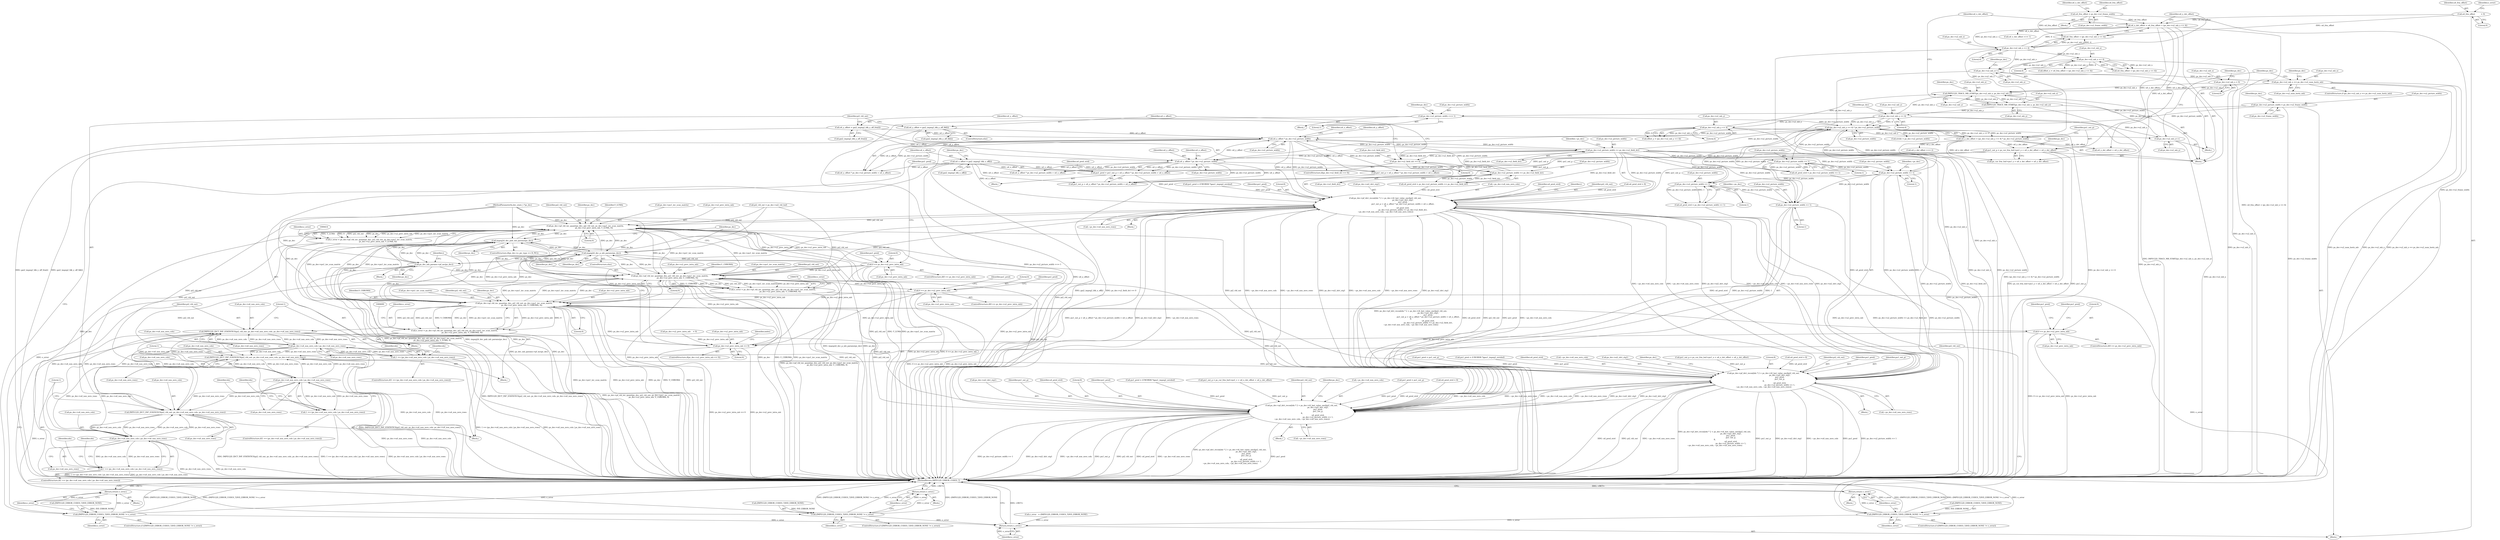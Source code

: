 digraph "1_Android_58a6822d7140137ce957c6d2fc20bae1374186c1@integer" {
"1000476" [label="(Call,pu1_pred = pu1_out_p + u4_y_offset * ps_dec->u2_picture_width + u4_x_offset)"];
"1000242" [label="(Call,pu1_out_p = ps_cur_frm_buf->pu1_y + u4_x_dst_offset + u4_y_dst_offset)"];
"1000222" [label="(Call,u4_x_dst_offset = u4_frm_offset + (ps_dec->u2_mb_x << 4))"];
"1000177" [label="(Call,u4_frm_offset = ps_dec->u2_frame_width)"];
"1000117" [label="(Call,u4_frm_offset          = 0)"];
"1000226" [label="(Call,ps_dec->u2_mb_x << 4)"];
"1000215" [label="(Call,IMPEG2D_TRACE_MB_START(ps_dec->u2_mb_x, ps_dec->u2_mb_y))"];
"1000197" [label="(Call,IMPEG2D_TRACE_MB_START(ps_dec->u2_mb_x, ps_dec->u2_mb_y))"];
"1000808" [label="(Call,ps_dec->u2_mb_x = 0)"];
"1000800" [label="(Call,ps_dec->u2_mb_x == ps_dec->u2_num_horiz_mb)"];
"1000779" [label="(Call,ps_dec->u2_mb_x++)"];
"1000301" [label="(Call,ps_dec->u2_mb_x << 4)"];
"1000308" [label="(Call,ps_dec->u2_mb_y << 4)"];
"1000234" [label="(Call,ps_dec->u2_mb_y << 4)"];
"1000813" [label="(Call,ps_dec->u2_mb_y++)"];
"1000231" [label="(Call,u4_y_dst_offset = (ps_dec->u2_mb_y << 4) * ps_dec->u2_picture_width)"];
"1000233" [label="(Call,(ps_dec->u2_mb_y << 4) * ps_dec->u2_picture_width)"];
"1000645" [label="(Call,ps_dec->u2_picture_width >> 1)"];
"1000621" [label="(Call,ps_dec->u2_picture_width >> 1)"];
"1000523" [label="(Call,ps_dec->u2_picture_width << ps_dec->u2_field_dct)"];
"1000515" [label="(Call,u4_y_offset * ps_dec->u2_picture_width)"];
"1000437" [label="(Call,u4_y_offset = gai2_impeg2_blk_y_off_fld[i])"];
"1000431" [label="(Call,u4_y_offset = gai2_impeg2_blk_y_off_frm[i])"];
"1000481" [label="(Call,u4_y_offset * ps_dec->u2_picture_width)"];
"1000489" [label="(Call,ps_dec->u2_picture_width << ps_dec->u2_field_dct)"];
"1000426" [label="(Call,ps_dec->u2_field_dct == 0)"];
"1000165" [label="(Call,ps_dec->u2_picture_width <<= 1)"];
"1000151" [label="(Call,ps_dec->u2_picture_width = ps_dec->u2_frame_width)"];
"1000759" [label="(Call,ps_dec->u2_picture_width >> 1)"];
"1000735" [label="(Call,ps_dec->u2_picture_width >> 1)"];
"1000420" [label="(Call,u4_x_offset = gai2_impeg2_blk_x_off[i])"];
"1000506" [label="(Call,ps_dec->pf_idct_recon[idx * 2 + ps_dec->i4_last_value_one](pi2_vld_out,\n                                                            ps_dec->ai2_idct_stg1,\n                                                            pu1_pred,\n                                                            pu1_out_p + u4_y_offset * ps_dec->u2_picture_width + u4_x_offset,\n 8,\n                                                            u4_pred_strd,\n                                                            ps_dec->u2_picture_width << ps_dec->u2_field_dct,\n ~ps_dec->u4_non_zero_cols, ~ps_dec->u4_non_zero_rows))"];
"1000400" [label="(Call,ps_dec->pf_vld_inv_quant(ps_dec, pi2_vld_out, ps_dec->pu1_inv_scan_matrix,\n                              ps_dec->u2_prev_intra_mb, Y_LUMA, 0))"];
"1000210" [label="(Call,impeg2d_dec_pnb_mb_params(ps_dec))"];
"1000213" [label="(Call,impeg2d_dec_p_mb_params(ps_dec))"];
"1000371" [label="(Call,ps_dec_mb_params->pf_mc(ps_dec))"];
"1000562" [label="(Call,ps_dec->pf_vld_inv_quant(ps_dec, pi2_vld_out, ps_dec->pu1_inv_scan_matrix,\n                          ps_dec->u2_prev_intra_mb, U_CHROMA, 0))"];
"1000560" [label="(Call,e_error = ps_dec->pf_vld_inv_quant(ps_dec, pi2_vld_out, ps_dec->pu1_inv_scan_matrix,\n                          ps_dec->u2_prev_intra_mb, U_CHROMA, 0))"];
"1000574" [label="(Call,(IMPEG2D_ERROR_CODES_T)IVD_ERROR_NONE != e_error)"];
"1000580" [label="(Return,return e_error;)"];
"1000831" [label="(Return,return e_error;)"];
"1000582" [label="(Call,IMPEG2D_IDCT_INP_STATISTICS(pi2_vld_out, ps_dec->u4_non_zero_cols, ps_dec->u4_non_zero_rows))"];
"1000595" [label="(Call,ps_dec->u4_non_zero_cols | ps_dec->u4_non_zero_rows)"];
"1000442" [label="(Call,IMPEG2D_IDCT_INP_STATISTICS(pi2_vld_out, ps_dec->u4_non_zero_cols, ps_dec->u4_non_zero_rows))"];
"1000455" [label="(Call,ps_dec->u4_non_zero_cols | ps_dec->u4_non_zero_rows)"];
"1000453" [label="(Call,1 == (ps_dec->u4_non_zero_cols | ps_dec->u4_non_zero_rows))"];
"1000696" [label="(Call,IMPEG2D_IDCT_INP_STATISTICS(pi2_vld_out, ps_dec->u4_non_zero_cols, ps_dec->u4_non_zero_rows))"];
"1000709" [label="(Call,ps_dec->u4_non_zero_cols | ps_dec->u4_non_zero_rows)"];
"1000707" [label="(Call,1 == (ps_dec->u4_non_zero_cols | ps_dec->u4_non_zero_rows))"];
"1000750" [label="(Call,ps_dec->pf_idct_recon[idx * 2 + ps_dec->i4_last_value_one](pi2_vld_out,\n                                                        ps_dec->ai2_idct_stg1,\n                                                        pu1_pred,\n                                                        pu1_out_p,\n 8,\n                                                        u4_pred_strd,\n                                                        ps_dec->u2_picture_width >> 1,\n ~ps_dec->u4_non_zero_cols, ~ps_dec->u4_non_zero_rows))"];
"1000636" [label="(Call,ps_dec->pf_idct_recon[idx * 2 + ps_dec->i4_last_value_one](pi2_vld_out,\n                                                        ps_dec->ai2_idct_stg1,\n                                                        pu1_pred,\n                                                        pu1_out_p,\n 8,\n                                                        u4_pred_strd,\n                                                        ps_dec->u2_picture_width >> 1,\n ~ps_dec->u4_non_zero_cols, ~ps_dec->u4_non_zero_rows))"];
"1000676" [label="(Call,ps_dec->pf_vld_inv_quant(ps_dec, pi2_vld_out, ps_dec->pu1_inv_scan_matrix,\n                          ps_dec->u2_prev_intra_mb, V_CHROMA, 0))"];
"1000674" [label="(Call,e_error = ps_dec->pf_vld_inv_quant(ps_dec, pi2_vld_out, ps_dec->pu1_inv_scan_matrix,\n                          ps_dec->u2_prev_intra_mb, V_CHROMA, 0))"];
"1000688" [label="(Call,(IMPEG2D_ERROR_CODES_T)IVD_ERROR_NONE != e_error)"];
"1000694" [label="(Return,return e_error;)"];
"1000724" [label="(Call,0 == ps_dec->u2_prev_intra_mb)"];
"1000252" [label="(Call,ps_dec->u2_prev_intra_mb == 0)"];
"1000593" [label="(Call,1 == (ps_dec->u4_non_zero_cols | ps_dec->u4_non_zero_rows))"];
"1000610" [label="(Call,0 == ps_dec->u2_prev_intra_mb)"];
"1000398" [label="(Call,e_error = ps_dec->pf_vld_inv_quant(ps_dec, pi2_vld_out, ps_dec->pu1_inv_scan_matrix,\n                              ps_dec->u2_prev_intra_mb, Y_LUMA, 0))"];
"1000412" [label="(Call,(IMPEG2D_ERROR_CODES_T)IVD_ERROR_NONE != e_error)"];
"1000418" [label="(Return,return e_error;)"];
"1000470" [label="(Call,0 == ps_dec->u2_prev_intra_mb)"];
"1000219" [label="(Call,ps_dec->u2_mb_y)"];
"1000530" [label="(Call,~ps_dec->u4_non_zero_cols)"];
"1000799" [label="(ControlStructure,if (ps_dec->u2_mb_x == ps_dec->u2_num_horiz_mb))"];
"1000584" [label="(Call,ps_dec->u4_non_zero_cols)"];
"1000487" [label="(Call,u4_pred_strd = ps_dec->u2_picture_width << ps_dec->u2_field_dct)"];
"1000704" [label="(Block,)"];
"1000660" [label="(Identifier,ps_dec)"];
"1000694" [label="(Return,return e_error;)"];
"1000481" [label="(Call,u4_y_offset * ps_dec->u2_picture_width)"];
"1000253" [label="(Call,ps_dec->u2_prev_intra_mb)"];
"1000211" [label="(Identifier,ps_dec)"];
"1000119" [label="(Literal,0)"];
"1000251" [label="(ControlStructure,if(ps_dec->u2_prev_intra_mb == 0))"];
"1000520" [label="(Identifier,u4_x_offset)"];
"1000243" [label="(Identifier,pu1_out_p)"];
"1000454" [label="(Literal,1)"];
"1000581" [label="(Identifier,e_error)"];
"1000436" [label="(ControlStructure,else)"];
"1000216" [label="(Call,ps_dec->u2_mb_x)"];
"1000524" [label="(Call,ps_dec->u2_picture_width)"];
"1000609" [label="(ControlStructure,if(0 == ps_dec->u2_prev_intra_mb))"];
"1000646" [label="(Call,ps_dec->u2_picture_width)"];
"1000422" [label="(Call,gai2_impeg2_blk_x_off[i])"];
"1000756" [label="(Identifier,pu1_out_p)"];
"1000105" [label="(MethodParameterIn,dec_state_t *ps_dec)"];
"1000533" [label="(Call,~ps_dec->u4_non_zero_rows)"];
"1000402" [label="(Identifier,pi2_vld_out)"];
"1000418" [label="(Return,return e_error;)"];
"1000527" [label="(Call,ps_dec->u2_field_dct)"];
"1000224" [label="(Call,u4_frm_offset + (ps_dec->u2_mb_x << 4))"];
"1000201" [label="(Call,ps_dec->u2_mb_y)"];
"1000431" [label="(Call,u4_y_offset = gai2_impeg2_blk_y_off_frm[i])"];
"1000578" [label="(Identifier,e_error)"];
"1000739" [label="(Literal,1)"];
"1000263" [label="(Identifier,index)"];
"1000611" [label="(Literal,0)"];
"1000210" [label="(Call,impeg2d_dec_pnb_mb_params(ps_dec))"];
"1000427" [label="(Call,ps_dec->u2_field_dct)"];
"1000514" [label="(Call,u4_y_offset * ps_dec->u2_picture_width + u4_x_offset)"];
"1000453" [label="(Call,1 == (ps_dec->u4_non_zero_cols | ps_dec->u4_non_zero_rows))"];
"1000678" [label="(Identifier,pi2_vld_out)"];
"1000155" [label="(Call,ps_dec->u2_frame_width)"];
"1000522" [label="(Identifier,u4_pred_strd)"];
"1000371" [label="(Call,ps_dec_mb_params->pf_mc(ps_dec))"];
"1000758" [label="(Identifier,u4_pred_strd)"];
"1000814" [label="(Call,ps_dec->u2_mb_y)"];
"1000645" [label="(Call,ps_dec->u2_picture_width >> 1)"];
"1000469" [label="(ControlStructure,if(0 == ps_dec->u2_prev_intra_mb))"];
"1000757" [label="(Literal,8)"];
"1000302" [label="(Call,ps_dec->u2_mb_x)"];
"1000582" [label="(Call,IMPEG2D_IDCT_INP_STATISTICS(pi2_vld_out, ps_dec->u4_non_zero_cols, ps_dec->u4_non_zero_rows))"];
"1000755" [label="(Identifier,pu1_pred)"];
"1000575" [label="(Call,(IMPEG2D_ERROR_CODES_T)IVD_ERROR_NONE)"];
"1000607" [label="(Identifier,idx)"];
"1000612" [label="(Call,ps_dec->u2_prev_intra_mb)"];
"1000743" [label="(Identifier,pu1_pred)"];
"1000677" [label="(Identifier,ps_dec)"];
"1000444" [label="(Call,ps_dec->u4_non_zero_cols)"];
"1000551" [label="(Call,pu1_out_p = ps_cur_frm_buf->pu1_u + u4_x_dst_offset + u4_y_dst_offset)"];
"1000723" [label="(ControlStructure,if(0 == ps_dec->u2_prev_intra_mb))"];
"1000177" [label="(Call,u4_frm_offset = ps_dec->u2_frame_width)"];
"1000231" [label="(Call,u4_y_dst_offset = (ps_dec->u2_mb_y << 4) * ps_dec->u2_picture_width)"];
"1000697" [label="(Identifier,pi2_vld_out)"];
"1000820" [label="(Identifier,ps_dec)"];
"1000493" [label="(Call,ps_dec->u2_field_dct)"];
"1000483" [label="(Call,ps_dec->u2_picture_width)"];
"1000787" [label="(Identifier,ps_dec)"];
"1000397" [label="(Block,)"];
"1000257" [label="(Block,)"];
"1000664" [label="(Block,)"];
"1000489" [label="(Call,ps_dec->u2_picture_width << ps_dec->u2_field_dct)"];
"1000674" [label="(Call,e_error = ps_dec->pf_vld_inv_quant(ps_dec, pi2_vld_out, ps_dec->pu1_inv_scan_matrix,\n                          ps_dec->u2_prev_intra_mb, V_CHROMA, 0))"];
"1000179" [label="(Call,ps_dec->u2_frame_width)"];
"1000643" [label="(Literal,8)"];
"1000590" [label="(Block,)"];
"1000151" [label="(Call,ps_dec->u2_picture_width = ps_dec->u2_frame_width)"];
"1000306" [label="(Call,offset_y = (ps_dec->u2_mb_y << 4))"];
"1000633" [label="(Call,u4_pred_strd = 8)"];
"1000675" [label="(Identifier,e_error)"];
"1000742" [label="(Call,pu1_pred = (UWORD8 *)gau1_impeg2_zerobuf)"];
"1000725" [label="(Literal,0)"];
"1000118" [label="(Identifier,u4_frm_offset)"];
"1000297" [label="(Call,offset_x = u4_frm_offset + (ps_dec->u2_mb_x << 4))"];
"1000801" [label="(Call,ps_dec->u2_mb_x)"];
"1000731" [label="(Identifier,pu1_pred)"];
"1000760" [label="(Call,ps_dec->u2_picture_width)"];
"1000721" [label="(Identifier,idx)"];
"1000713" [label="(Call,ps_dec->u4_non_zero_rows)"];
"1000169" [label="(Literal,1)"];
"1000381" [label="(Identifier,i)"];
"1000432" [label="(Identifier,u4_y_offset)"];
"1000813" [label="(Call,ps_dec->u2_mb_y++)"];
"1000477" [label="(Identifier,pu1_pred)"];
"1000235" [label="(Call,ps_dec->u2_mb_y)"];
"1000696" [label="(Call,IMPEG2D_IDCT_INP_STATISTICS(pi2_vld_out, ps_dec->u4_non_zero_cols, ps_dec->u4_non_zero_rows))"];
"1000212" [label="(ControlStructure,else)"];
"1000467" [label="(Identifier,idx)"];
"1000515" [label="(Call,u4_y_offset * ps_dec->u2_picture_width)"];
"1000398" [label="(Call,e_error = ps_dec->pf_vld_inv_quant(ps_dec, pi2_vld_out, ps_dec->pu1_inv_scan_matrix,\n                              ps_dec->u2_prev_intra_mb, Y_LUMA, 0))"];
"1000637" [label="(Identifier,pi2_vld_out)"];
"1000401" [label="(Identifier,ps_dec)"];
"1000312" [label="(Literal,4)"];
"1000480" [label="(Call,u4_y_offset * ps_dec->u2_picture_width + u4_x_offset)"];
"1000568" [label="(Call,ps_dec->u2_prev_intra_mb)"];
"1000173" [label="(Identifier,ps_dec)"];
"1000450" [label="(Block,)"];
"1000709" [label="(Call,ps_dec->u4_non_zero_cols | ps_dec->u4_non_zero_rows)"];
"1000226" [label="(Call,ps_dec->u2_mb_x << 4)"];
"1000807" [label="(Block,)"];
"1000536" [label="(Call,u4_x_dst_offset >>= 1)"];
"1000689" [label="(Call,(IMPEG2D_ERROR_CODES_T)IVD_ERROR_NONE)"];
"1000176" [label="(Block,)"];
"1000301" [label="(Call,ps_dec->u2_mb_x << 4)"];
"1000641" [label="(Identifier,pu1_pred)"];
"1000471" [label="(Literal,0)"];
"1000571" [label="(Identifier,U_CHROMA)"];
"1000499" [label="(Identifier,pu1_pred)"];
"1000248" [label="(Call,u4_x_dst_offset + u4_y_dst_offset)"];
"1000123" [label="(Identifier,e_error)"];
"1000808" [label="(Call,ps_dec->u2_mb_x = 0)"];
"1000486" [label="(Identifier,u4_x_offset)"];
"1000299" [label="(Call,u4_frm_offset + (ps_dec->u2_mb_x << 4))"];
"1000166" [label="(Call,ps_dec->u2_picture_width)"];
"1000507" [label="(Identifier,pi2_vld_out)"];
"1000472" [label="(Call,ps_dec->u2_prev_intra_mb)"];
"1000428" [label="(Identifier,ps_dec)"];
"1000416" [label="(Identifier,e_error)"];
"1000717" [label="(Identifier,idx)"];
"1000812" [label="(Literal,0)"];
"1000197" [label="(Call,IMPEG2D_TRACE_MB_START(ps_dec->u2_mb_x, ps_dec->u2_mb_y))"];
"1000476" [label="(Call,pu1_pred = pu1_out_p + u4_y_offset * ps_dec->u2_picture_width + u4_x_offset)"];
"1000649" [label="(Literal,1)"];
"1000726" [label="(Call,ps_dec->u2_prev_intra_mb)"];
"1000305" [label="(Literal,4)"];
"1000665" [label="(Call,pu1_out_p = ps_cur_frm_buf->pu1_v + u4_x_dst_offset + u4_y_dst_offset)"];
"1000686" [label="(Literal,0)"];
"1000439" [label="(Call,gai2_impeg2_blk_y_off_fld[i])"];
"1000214" [label="(Identifier,ps_dec)"];
"1000682" [label="(Call,ps_dec->u2_prev_intra_mb)"];
"1000572" [label="(Literal,0)"];
"1000642" [label="(Identifier,pu1_out_p)"];
"1000217" [label="(Identifier,ps_dec)"];
"1000183" [label="(Block,)"];
"1000688" [label="(Call,(IMPEG2D_ERROR_CODES_T)IVD_ERROR_NONE != e_error)"];
"1000232" [label="(Identifier,u4_y_dst_offset)"];
"1000687" [label="(ControlStructure,if ((IMPEG2D_ERROR_CODES_T)IVD_ERROR_NONE != e_error))"];
"1000594" [label="(Literal,1)"];
"1000512" [label="(Call,pu1_out_p + u4_y_offset * ps_dec->u2_picture_width + u4_x_offset)"];
"1000426" [label="(Call,ps_dec->u2_field_dct == 0)"];
"1000698" [label="(Call,ps_dec->u4_non_zero_cols)"];
"1000141" [label="(Call,ps_dec->u2_prev_intra_mb    = 0)"];
"1000254" [label="(Identifier,ps_dec)"];
"1000463" [label="(Identifier,idx)"];
"1000165" [label="(Call,ps_dec->u2_picture_width <<= 1)"];
"1000707" [label="(Call,1 == (ps_dec->u4_non_zero_cols | ps_dec->u4_non_zero_rows))"];
"1000599" [label="(Call,ps_dec->u4_non_zero_rows)"];
"1000701" [label="(Call,ps_dec->u4_non_zero_rows)"];
"1000580" [label="(Return,return e_error;)"];
"1000815" [label="(Identifier,ps_dec)"];
"1000244" [label="(Call,ps_cur_frm_buf->pu1_y + u4_x_dst_offset + u4_y_dst_offset)"];
"1000412" [label="(Call,(IMPEG2D_ERROR_CODES_T)IVD_ERROR_NONE != e_error)"];
"1000751" [label="(Identifier,pi2_vld_out)"];
"1000692" [label="(Identifier,e_error)"];
"1000419" [label="(Identifier,e_error)"];
"1000759" [label="(Call,ps_dec->u2_picture_width >> 1)"];
"1000550" [label="(Block,)"];
"1000617" [label="(Identifier,pu1_pred)"];
"1000616" [label="(Call,pu1_pred = pu1_out_p)"];
"1000629" [label="(Identifier,pu1_pred)"];
"1000420" [label="(Call,u4_x_offset = gai2_impeg2_blk_x_off[i])"];
"1000122" [label="(Call,e_error   = (IMPEG2D_ERROR_CODES_T)IVD_ERROR_NONE)"];
"1000809" [label="(Call,ps_dec->u2_mb_x)"];
"1000240" [label="(Identifier,ps_dec)"];
"1000735" [label="(Call,ps_dec->u2_picture_width >> 1)"];
"1000804" [label="(Call,ps_dec->u2_num_horiz_mb)"];
"1000292" [label="(Call,stride = ps_dec->u2_picture_width)"];
"1000503" [label="(Call,u4_pred_strd = 8)"];
"1000117" [label="(Call,u4_frm_offset          = 0)"];
"1000710" [label="(Call,ps_dec->u4_non_zero_cols)"];
"1000832" [label="(Identifier,e_error)"];
"1000595" [label="(Call,ps_dec->u4_non_zero_cols | ps_dec->u4_non_zero_rows)"];
"1000539" [label="(Call,u4_y_dst_offset >>= 2)"];
"1000215" [label="(Call,IMPEG2D_TRACE_MB_START(ps_dec->u2_mb_x, ps_dec->u2_mb_y))"];
"1000242" [label="(Call,pu1_out_p = ps_cur_frm_buf->pu1_y + u4_x_dst_offset + u4_y_dst_offset)"];
"1000517" [label="(Call,ps_dec->u2_picture_width)"];
"1000308" [label="(Call,ps_dec->u2_mb_y << 4)"];
"1000736" [label="(Call,ps_dec->u2_picture_width)"];
"1000222" [label="(Call,u4_x_dst_offset = u4_frm_offset + (ps_dec->u2_mb_x << 4))"];
"1000475" [label="(Block,)"];
"1000252" [label="(Call,ps_dec->u2_prev_intra_mb == 0)"];
"1000470" [label="(Call,0 == ps_dec->u2_prev_intra_mb)"];
"1000456" [label="(Call,ps_dec->u4_non_zero_cols)"];
"1000772" [label="(Identifier,ps_dec)"];
"1000750" [label="(Call,ps_dec->pf_idct_recon[idx * 2 + ps_dec->i4_last_value_one](pi2_vld_out,\n                                                        ps_dec->ai2_idct_stg1,\n                                                        pu1_pred,\n                                                        pu1_out_p,\n 8,\n                                                        u4_pred_strd,\n                                                        ps_dec->u2_picture_width >> 1,\n ~ps_dec->u4_non_zero_cols, ~ps_dec->u4_non_zero_rows))"];
"1000560" [label="(Call,e_error = ps_dec->pf_vld_inv_quant(ps_dec, pi2_vld_out, ps_dec->pu1_inv_scan_matrix,\n                          ps_dec->u2_prev_intra_mb, U_CHROMA, 0))"];
"1000430" [label="(Literal,0)"];
"1000227" [label="(Call,ps_dec->u2_mb_x)"];
"1000506" [label="(Call,ps_dec->pf_idct_recon[idx * 2 + ps_dec->i4_last_value_one](pi2_vld_out,\n                                                            ps_dec->ai2_idct_stg1,\n                                                            pu1_pred,\n                                                            pu1_out_p + u4_y_offset * ps_dec->u2_picture_width + u4_x_offset,\n 8,\n                                                            u4_pred_strd,\n                                                            ps_dec->u2_picture_width << ps_dec->u2_field_dct,\n ~ps_dec->u4_non_zero_cols, ~ps_dec->u4_non_zero_rows))"];
"1000417" [label="(Block,)"];
"1000372" [label="(Identifier,ps_dec)"];
"1000152" [label="(Call,ps_dec->u2_picture_width)"];
"1000592" [label="(ControlStructure,if(1 == (ps_dec->u4_non_zero_cols | ps_dec->u4_non_zero_rows)))"];
"1000425" [label="(ControlStructure,if(ps_dec->u2_field_dct == 0))"];
"1000628" [label="(Call,pu1_pred = (UWORD8 *)gau1_impeg2_zerobuf)"];
"1000164" [label="(Block,)"];
"1000127" [label="(Call,pi2_vld_out = ps_dec->ai2_vld_buf)"];
"1000833" [label="(MethodReturn,IMPEG2D_ERROR_CODES_T)"];
"1000765" [label="(Identifier,~ps_dec)"];
"1000204" [label="(ControlStructure,if(ps_dec->e_pic_type == B_PIC))"];
"1000610" [label="(Call,0 == ps_dec->u2_prev_intra_mb)"];
"1000733" [label="(Call,u4_pred_strd = ps_dec->u2_picture_width >> 1)"];
"1000561" [label="(Identifier,e_error)"];
"1000452" [label="(ControlStructure,if(1 == (ps_dec->u4_non_zero_cols | ps_dec->u4_non_zero_rows)))"];
"1000239" [label="(Call,ps_dec->u2_picture_width)"];
"1000708" [label="(Literal,1)"];
"1000644" [label="(Identifier,u4_pred_strd)"];
"1000409" [label="(Identifier,Y_LUMA)"];
"1000650" [label="(Call,~ps_dec->u4_non_zero_cols)"];
"1000651" [label="(Identifier,~ps_dec)"];
"1000622" [label="(Call,ps_dec->u2_picture_width)"];
"1000459" [label="(Call,ps_dec->u4_non_zero_rows)"];
"1000573" [label="(ControlStructure,if ((IMPEG2D_ERROR_CODES_T)IVD_ERROR_NONE != e_error))"];
"1000443" [label="(Identifier,pi2_vld_out)"];
"1000403" [label="(Call,ps_dec->pu1_inv_scan_matrix)"];
"1000596" [label="(Call,ps_dec->u4_non_zero_cols)"];
"1000406" [label="(Call,ps_dec->u2_prev_intra_mb)"];
"1000603" [label="(Identifier,idx)"];
"1000676" [label="(Call,ps_dec->pf_vld_inv_quant(ps_dec, pi2_vld_out, ps_dec->pu1_inv_scan_matrix,\n                          ps_dec->u2_prev_intra_mb, V_CHROMA, 0))"];
"1000213" [label="(Call,impeg2d_dec_p_mb_params(ps_dec))"];
"1000498" [label="(Call,pu1_pred = (UWORD8 *)gau1_impeg2_zerobuf)"];
"1000685" [label="(Identifier,V_CHROMA)"];
"1000562" [label="(Call,ps_dec->pf_vld_inv_quant(ps_dec, pi2_vld_out, ps_dec->pu1_inv_scan_matrix,\n                          ps_dec->u2_prev_intra_mb, U_CHROMA, 0))"];
"1000478" [label="(Call,pu1_out_p + u4_y_offset * ps_dec->u2_picture_width + u4_x_offset)"];
"1000438" [label="(Identifier,u4_y_offset)"];
"1000482" [label="(Identifier,u4_y_offset)"];
"1000161" [label="(Identifier,ps_dec)"];
"1000764" [label="(Call,~ps_dec->u4_non_zero_cols)"];
"1000724" [label="(Call,0 == ps_dec->u2_prev_intra_mb)"];
"1000207" [label="(Identifier,ps_dec)"];
"1000693" [label="(Block,)"];
"1000516" [label="(Identifier,u4_y_offset)"];
"1000447" [label="(Call,ps_dec->u4_non_zero_rows)"];
"1000636" [label="(Call,ps_dec->pf_idct_recon[idx * 2 + ps_dec->i4_last_value_one](pi2_vld_out,\n                                                        ps_dec->ai2_idct_stg1,\n                                                        pu1_pred,\n                                                        pu1_out_p,\n 8,\n                                                        u4_pred_strd,\n                                                        ps_dec->u2_picture_width >> 1,\n ~ps_dec->u4_non_zero_cols, ~ps_dec->u4_non_zero_rows))"];
"1000455" [label="(Call,ps_dec->u4_non_zero_cols | ps_dec->u4_non_zero_rows)"];
"1000563" [label="(Identifier,ps_dec)"];
"1000531" [label="(Identifier,~ps_dec)"];
"1000767" [label="(Call,~ps_dec->u4_non_zero_rows)"];
"1000106" [label="(Block,)"];
"1000619" [label="(Call,u4_pred_strd = ps_dec->u2_picture_width >> 1)"];
"1000695" [label="(Identifier,e_error)"];
"1000400" [label="(Call,ps_dec->pf_vld_inv_quant(ps_dec, pi2_vld_out, ps_dec->pu1_inv_scan_matrix,\n                              ps_dec->u2_prev_intra_mb, Y_LUMA, 0))"];
"1000437" [label="(Call,u4_y_offset = gai2_impeg2_blk_y_off_fld[i])"];
"1000800" [label="(Call,ps_dec->u2_mb_x == ps_dec->u2_num_horiz_mb)"];
"1000706" [label="(ControlStructure,if(1 == (ps_dec->u4_non_zero_cols | ps_dec->u4_non_zero_rows)))"];
"1000730" [label="(Call,pu1_pred = pu1_out_p)"];
"1000488" [label="(Identifier,u4_pred_strd)"];
"1000511" [label="(Identifier,pu1_pred)"];
"1000230" [label="(Literal,4)"];
"1000810" [label="(Identifier,ps_dec)"];
"1000780" [label="(Call,ps_dec->u2_mb_x)"];
"1000256" [label="(Literal,0)"];
"1000653" [label="(Call,~ps_dec->u4_non_zero_rows)"];
"1000399" [label="(Identifier,e_error)"];
"1000413" [label="(Call,(IMPEG2D_ERROR_CODES_T)IVD_ERROR_NONE)"];
"1000583" [label="(Identifier,pi2_vld_out)"];
"1000565" [label="(Call,ps_dec->pu1_inv_scan_matrix)"];
"1000747" [label="(Call,u4_pred_strd = 8)"];
"1000593" [label="(Call,1 == (ps_dec->u4_non_zero_cols | ps_dec->u4_non_zero_rows))"];
"1000411" [label="(ControlStructure,if ((IMPEG2D_ERROR_CODES_T)IVD_ERROR_NONE != e_error))"];
"1000564" [label="(Identifier,pi2_vld_out)"];
"1000574" [label="(Call,(IMPEG2D_ERROR_CODES_T)IVD_ERROR_NONE != e_error)"];
"1000831" [label="(Return,return e_error;)"];
"1000521" [label="(Literal,8)"];
"1000433" [label="(Call,gai2_impeg2_blk_y_off_frm[i])"];
"1000442" [label="(Call,IMPEG2D_IDCT_INP_STATISTICS(pi2_vld_out, ps_dec->u4_non_zero_cols, ps_dec->u4_non_zero_rows))"];
"1000410" [label="(Literal,0)"];
"1000779" [label="(Call,ps_dec->u2_mb_x++)"];
"1000763" [label="(Literal,1)"];
"1000198" [label="(Call,ps_dec->u2_mb_x)"];
"1000233" [label="(Call,(ps_dec->u2_mb_y << 4) * ps_dec->u2_picture_width)"];
"1000579" [label="(Block,)"];
"1000587" [label="(Call,ps_dec->u4_non_zero_rows)"];
"1000621" [label="(Call,ps_dec->u2_picture_width >> 1)"];
"1000523" [label="(Call,ps_dec->u2_picture_width << ps_dec->u2_field_dct)"];
"1000490" [label="(Call,ps_dec->u2_picture_width)"];
"1000188" [label="(Identifier,u4_x_dst_offset)"];
"1000421" [label="(Identifier,u4_x_offset)"];
"1000638" [label="(Call,ps_dec->ai2_idct_stg1)"];
"1000223" [label="(Identifier,u4_x_dst_offset)"];
"1000178" [label="(Identifier,u4_frm_offset)"];
"1000375" [label="(Identifier,i)"];
"1000238" [label="(Literal,4)"];
"1000625" [label="(Literal,1)"];
"1000234" [label="(Call,ps_dec->u2_mb_y << 4)"];
"1000508" [label="(Call,ps_dec->ai2_idct_stg1)"];
"1000752" [label="(Call,ps_dec->ai2_idct_stg1)"];
"1000679" [label="(Call,ps_dec->pu1_inv_scan_matrix)"];
"1000309" [label="(Call,ps_dec->u2_mb_y)"];
"1000476" -> "1000475"  [label="AST: "];
"1000476" -> "1000478"  [label="CFG: "];
"1000477" -> "1000476"  [label="AST: "];
"1000478" -> "1000476"  [label="AST: "];
"1000488" -> "1000476"  [label="CFG: "];
"1000242" -> "1000476"  [label="DDG: pu1_out_p"];
"1000481" -> "1000476"  [label="DDG: u4_y_offset"];
"1000481" -> "1000476"  [label="DDG: ps_dec->u2_picture_width"];
"1000420" -> "1000476"  [label="DDG: u4_x_offset"];
"1000476" -> "1000506"  [label="DDG: pu1_pred"];
"1000242" -> "1000183"  [label="AST: "];
"1000242" -> "1000244"  [label="CFG: "];
"1000243" -> "1000242"  [label="AST: "];
"1000244" -> "1000242"  [label="AST: "];
"1000254" -> "1000242"  [label="CFG: "];
"1000242" -> "1000833"  [label="DDG: ps_cur_frm_buf->pu1_y + u4_x_dst_offset + u4_y_dst_offset"];
"1000242" -> "1000833"  [label="DDG: pu1_out_p"];
"1000222" -> "1000242"  [label="DDG: u4_x_dst_offset"];
"1000231" -> "1000242"  [label="DDG: u4_y_dst_offset"];
"1000242" -> "1000478"  [label="DDG: pu1_out_p"];
"1000242" -> "1000506"  [label="DDG: pu1_out_p"];
"1000242" -> "1000512"  [label="DDG: pu1_out_p"];
"1000222" -> "1000183"  [label="AST: "];
"1000222" -> "1000224"  [label="CFG: "];
"1000223" -> "1000222"  [label="AST: "];
"1000224" -> "1000222"  [label="AST: "];
"1000232" -> "1000222"  [label="CFG: "];
"1000222" -> "1000833"  [label="DDG: u4_frm_offset + (ps_dec->u2_mb_x << 4)"];
"1000177" -> "1000222"  [label="DDG: u4_frm_offset"];
"1000117" -> "1000222"  [label="DDG: u4_frm_offset"];
"1000226" -> "1000222"  [label="DDG: ps_dec->u2_mb_x"];
"1000226" -> "1000222"  [label="DDG: 4"];
"1000222" -> "1000244"  [label="DDG: u4_x_dst_offset"];
"1000222" -> "1000248"  [label="DDG: u4_x_dst_offset"];
"1000222" -> "1000536"  [label="DDG: u4_x_dst_offset"];
"1000177" -> "1000176"  [label="AST: "];
"1000177" -> "1000179"  [label="CFG: "];
"1000178" -> "1000177"  [label="AST: "];
"1000179" -> "1000177"  [label="AST: "];
"1000188" -> "1000177"  [label="CFG: "];
"1000177" -> "1000833"  [label="DDG: ps_dec->u2_frame_width"];
"1000177" -> "1000224"  [label="DDG: u4_frm_offset"];
"1000117" -> "1000106"  [label="AST: "];
"1000117" -> "1000119"  [label="CFG: "];
"1000118" -> "1000117"  [label="AST: "];
"1000119" -> "1000117"  [label="AST: "];
"1000123" -> "1000117"  [label="CFG: "];
"1000117" -> "1000224"  [label="DDG: u4_frm_offset"];
"1000226" -> "1000224"  [label="AST: "];
"1000226" -> "1000230"  [label="CFG: "];
"1000227" -> "1000226"  [label="AST: "];
"1000230" -> "1000226"  [label="AST: "];
"1000224" -> "1000226"  [label="CFG: "];
"1000226" -> "1000833"  [label="DDG: ps_dec->u2_mb_x"];
"1000226" -> "1000224"  [label="DDG: ps_dec->u2_mb_x"];
"1000226" -> "1000224"  [label="DDG: 4"];
"1000215" -> "1000226"  [label="DDG: ps_dec->u2_mb_x"];
"1000226" -> "1000301"  [label="DDG: ps_dec->u2_mb_x"];
"1000226" -> "1000779"  [label="DDG: ps_dec->u2_mb_x"];
"1000215" -> "1000183"  [label="AST: "];
"1000215" -> "1000219"  [label="CFG: "];
"1000216" -> "1000215"  [label="AST: "];
"1000219" -> "1000215"  [label="AST: "];
"1000223" -> "1000215"  [label="CFG: "];
"1000215" -> "1000833"  [label="DDG: IMPEG2D_TRACE_MB_START(ps_dec->u2_mb_x, ps_dec->u2_mb_y)"];
"1000197" -> "1000215"  [label="DDG: ps_dec->u2_mb_x"];
"1000197" -> "1000215"  [label="DDG: ps_dec->u2_mb_y"];
"1000215" -> "1000234"  [label="DDG: ps_dec->u2_mb_y"];
"1000197" -> "1000183"  [label="AST: "];
"1000197" -> "1000201"  [label="CFG: "];
"1000198" -> "1000197"  [label="AST: "];
"1000201" -> "1000197"  [label="AST: "];
"1000207" -> "1000197"  [label="CFG: "];
"1000808" -> "1000197"  [label="DDG: ps_dec->u2_mb_x"];
"1000800" -> "1000197"  [label="DDG: ps_dec->u2_mb_x"];
"1000308" -> "1000197"  [label="DDG: ps_dec->u2_mb_y"];
"1000234" -> "1000197"  [label="DDG: ps_dec->u2_mb_y"];
"1000813" -> "1000197"  [label="DDG: ps_dec->u2_mb_y"];
"1000808" -> "1000807"  [label="AST: "];
"1000808" -> "1000812"  [label="CFG: "];
"1000809" -> "1000808"  [label="AST: "];
"1000812" -> "1000808"  [label="AST: "];
"1000815" -> "1000808"  [label="CFG: "];
"1000808" -> "1000833"  [label="DDG: ps_dec->u2_mb_x"];
"1000800" -> "1000799"  [label="AST: "];
"1000800" -> "1000804"  [label="CFG: "];
"1000801" -> "1000800"  [label="AST: "];
"1000804" -> "1000800"  [label="AST: "];
"1000820" -> "1000800"  [label="CFG: "];
"1000810" -> "1000800"  [label="CFG: "];
"1000800" -> "1000833"  [label="DDG: ps_dec->u2_mb_x == ps_dec->u2_num_horiz_mb"];
"1000800" -> "1000833"  [label="DDG: ps_dec->u2_num_horiz_mb"];
"1000800" -> "1000833"  [label="DDG: ps_dec->u2_mb_x"];
"1000779" -> "1000800"  [label="DDG: ps_dec->u2_mb_x"];
"1000779" -> "1000183"  [label="AST: "];
"1000779" -> "1000780"  [label="CFG: "];
"1000780" -> "1000779"  [label="AST: "];
"1000787" -> "1000779"  [label="CFG: "];
"1000779" -> "1000833"  [label="DDG: ps_dec->u2_mb_x"];
"1000301" -> "1000779"  [label="DDG: ps_dec->u2_mb_x"];
"1000301" -> "1000299"  [label="AST: "];
"1000301" -> "1000305"  [label="CFG: "];
"1000302" -> "1000301"  [label="AST: "];
"1000305" -> "1000301"  [label="AST: "];
"1000299" -> "1000301"  [label="CFG: "];
"1000301" -> "1000833"  [label="DDG: ps_dec->u2_mb_x"];
"1000301" -> "1000297"  [label="DDG: ps_dec->u2_mb_x"];
"1000301" -> "1000297"  [label="DDG: 4"];
"1000301" -> "1000299"  [label="DDG: ps_dec->u2_mb_x"];
"1000301" -> "1000299"  [label="DDG: 4"];
"1000308" -> "1000306"  [label="AST: "];
"1000308" -> "1000312"  [label="CFG: "];
"1000309" -> "1000308"  [label="AST: "];
"1000312" -> "1000308"  [label="AST: "];
"1000306" -> "1000308"  [label="CFG: "];
"1000308" -> "1000833"  [label="DDG: ps_dec->u2_mb_y"];
"1000308" -> "1000306"  [label="DDG: ps_dec->u2_mb_y"];
"1000308" -> "1000306"  [label="DDG: 4"];
"1000234" -> "1000308"  [label="DDG: ps_dec->u2_mb_y"];
"1000308" -> "1000813"  [label="DDG: ps_dec->u2_mb_y"];
"1000234" -> "1000233"  [label="AST: "];
"1000234" -> "1000238"  [label="CFG: "];
"1000235" -> "1000234"  [label="AST: "];
"1000238" -> "1000234"  [label="AST: "];
"1000240" -> "1000234"  [label="CFG: "];
"1000234" -> "1000833"  [label="DDG: ps_dec->u2_mb_y"];
"1000234" -> "1000233"  [label="DDG: ps_dec->u2_mb_y"];
"1000234" -> "1000233"  [label="DDG: 4"];
"1000234" -> "1000813"  [label="DDG: ps_dec->u2_mb_y"];
"1000813" -> "1000807"  [label="AST: "];
"1000813" -> "1000814"  [label="CFG: "];
"1000814" -> "1000813"  [label="AST: "];
"1000820" -> "1000813"  [label="CFG: "];
"1000813" -> "1000833"  [label="DDG: ps_dec->u2_mb_y"];
"1000231" -> "1000183"  [label="AST: "];
"1000231" -> "1000233"  [label="CFG: "];
"1000232" -> "1000231"  [label="AST: "];
"1000233" -> "1000231"  [label="AST: "];
"1000243" -> "1000231"  [label="CFG: "];
"1000231" -> "1000833"  [label="DDG: (ps_dec->u2_mb_y << 4) * ps_dec->u2_picture_width"];
"1000233" -> "1000231"  [label="DDG: ps_dec->u2_mb_y << 4"];
"1000233" -> "1000231"  [label="DDG: ps_dec->u2_picture_width"];
"1000231" -> "1000244"  [label="DDG: u4_y_dst_offset"];
"1000231" -> "1000248"  [label="DDG: u4_y_dst_offset"];
"1000231" -> "1000539"  [label="DDG: u4_y_dst_offset"];
"1000233" -> "1000239"  [label="CFG: "];
"1000239" -> "1000233"  [label="AST: "];
"1000233" -> "1000833"  [label="DDG: ps_dec->u2_picture_width"];
"1000233" -> "1000833"  [label="DDG: ps_dec->u2_mb_y << 4"];
"1000645" -> "1000233"  [label="DDG: ps_dec->u2_picture_width"];
"1000523" -> "1000233"  [label="DDG: ps_dec->u2_picture_width"];
"1000165" -> "1000233"  [label="DDG: ps_dec->u2_picture_width"];
"1000151" -> "1000233"  [label="DDG: ps_dec->u2_picture_width"];
"1000759" -> "1000233"  [label="DDG: ps_dec->u2_picture_width"];
"1000233" -> "1000292"  [label="DDG: ps_dec->u2_picture_width"];
"1000233" -> "1000481"  [label="DDG: ps_dec->u2_picture_width"];
"1000233" -> "1000515"  [label="DDG: ps_dec->u2_picture_width"];
"1000233" -> "1000621"  [label="DDG: ps_dec->u2_picture_width"];
"1000233" -> "1000645"  [label="DDG: ps_dec->u2_picture_width"];
"1000233" -> "1000735"  [label="DDG: ps_dec->u2_picture_width"];
"1000233" -> "1000759"  [label="DDG: ps_dec->u2_picture_width"];
"1000645" -> "1000636"  [label="AST: "];
"1000645" -> "1000649"  [label="CFG: "];
"1000646" -> "1000645"  [label="AST: "];
"1000649" -> "1000645"  [label="AST: "];
"1000651" -> "1000645"  [label="CFG: "];
"1000645" -> "1000833"  [label="DDG: ps_dec->u2_picture_width"];
"1000645" -> "1000636"  [label="DDG: ps_dec->u2_picture_width"];
"1000645" -> "1000636"  [label="DDG: 1"];
"1000621" -> "1000645"  [label="DDG: ps_dec->u2_picture_width"];
"1000523" -> "1000645"  [label="DDG: ps_dec->u2_picture_width"];
"1000645" -> "1000735"  [label="DDG: ps_dec->u2_picture_width"];
"1000645" -> "1000759"  [label="DDG: ps_dec->u2_picture_width"];
"1000621" -> "1000619"  [label="AST: "];
"1000621" -> "1000625"  [label="CFG: "];
"1000622" -> "1000621"  [label="AST: "];
"1000625" -> "1000621"  [label="AST: "];
"1000619" -> "1000621"  [label="CFG: "];
"1000621" -> "1000619"  [label="DDG: ps_dec->u2_picture_width"];
"1000621" -> "1000619"  [label="DDG: 1"];
"1000523" -> "1000621"  [label="DDG: ps_dec->u2_picture_width"];
"1000523" -> "1000506"  [label="AST: "];
"1000523" -> "1000527"  [label="CFG: "];
"1000524" -> "1000523"  [label="AST: "];
"1000527" -> "1000523"  [label="AST: "];
"1000531" -> "1000523"  [label="CFG: "];
"1000523" -> "1000833"  [label="DDG: ps_dec->u2_picture_width"];
"1000523" -> "1000833"  [label="DDG: ps_dec->u2_field_dct"];
"1000523" -> "1000426"  [label="DDG: ps_dec->u2_field_dct"];
"1000523" -> "1000481"  [label="DDG: ps_dec->u2_picture_width"];
"1000523" -> "1000515"  [label="DDG: ps_dec->u2_picture_width"];
"1000523" -> "1000506"  [label="DDG: ps_dec->u2_picture_width"];
"1000523" -> "1000506"  [label="DDG: ps_dec->u2_field_dct"];
"1000515" -> "1000523"  [label="DDG: ps_dec->u2_picture_width"];
"1000426" -> "1000523"  [label="DDG: ps_dec->u2_field_dct"];
"1000489" -> "1000523"  [label="DDG: ps_dec->u2_field_dct"];
"1000523" -> "1000735"  [label="DDG: ps_dec->u2_picture_width"];
"1000523" -> "1000759"  [label="DDG: ps_dec->u2_picture_width"];
"1000515" -> "1000514"  [label="AST: "];
"1000515" -> "1000517"  [label="CFG: "];
"1000516" -> "1000515"  [label="AST: "];
"1000517" -> "1000515"  [label="AST: "];
"1000520" -> "1000515"  [label="CFG: "];
"1000515" -> "1000833"  [label="DDG: u4_y_offset"];
"1000515" -> "1000506"  [label="DDG: u4_y_offset"];
"1000515" -> "1000506"  [label="DDG: ps_dec->u2_picture_width"];
"1000515" -> "1000512"  [label="DDG: u4_y_offset"];
"1000515" -> "1000512"  [label="DDG: ps_dec->u2_picture_width"];
"1000515" -> "1000514"  [label="DDG: u4_y_offset"];
"1000515" -> "1000514"  [label="DDG: ps_dec->u2_picture_width"];
"1000437" -> "1000515"  [label="DDG: u4_y_offset"];
"1000431" -> "1000515"  [label="DDG: u4_y_offset"];
"1000481" -> "1000515"  [label="DDG: u4_y_offset"];
"1000489" -> "1000515"  [label="DDG: ps_dec->u2_picture_width"];
"1000437" -> "1000436"  [label="AST: "];
"1000437" -> "1000439"  [label="CFG: "];
"1000438" -> "1000437"  [label="AST: "];
"1000439" -> "1000437"  [label="AST: "];
"1000443" -> "1000437"  [label="CFG: "];
"1000437" -> "1000833"  [label="DDG: gai2_impeg2_blk_y_off_fld[i]"];
"1000437" -> "1000481"  [label="DDG: u4_y_offset"];
"1000431" -> "1000425"  [label="AST: "];
"1000431" -> "1000433"  [label="CFG: "];
"1000432" -> "1000431"  [label="AST: "];
"1000433" -> "1000431"  [label="AST: "];
"1000443" -> "1000431"  [label="CFG: "];
"1000431" -> "1000833"  [label="DDG: gai2_impeg2_blk_y_off_frm[i]"];
"1000431" -> "1000481"  [label="DDG: u4_y_offset"];
"1000481" -> "1000480"  [label="AST: "];
"1000481" -> "1000483"  [label="CFG: "];
"1000482" -> "1000481"  [label="AST: "];
"1000483" -> "1000481"  [label="AST: "];
"1000486" -> "1000481"  [label="CFG: "];
"1000481" -> "1000478"  [label="DDG: u4_y_offset"];
"1000481" -> "1000478"  [label="DDG: ps_dec->u2_picture_width"];
"1000481" -> "1000480"  [label="DDG: u4_y_offset"];
"1000481" -> "1000480"  [label="DDG: ps_dec->u2_picture_width"];
"1000481" -> "1000489"  [label="DDG: ps_dec->u2_picture_width"];
"1000489" -> "1000487"  [label="AST: "];
"1000489" -> "1000493"  [label="CFG: "];
"1000490" -> "1000489"  [label="AST: "];
"1000493" -> "1000489"  [label="AST: "];
"1000487" -> "1000489"  [label="CFG: "];
"1000489" -> "1000487"  [label="DDG: ps_dec->u2_picture_width"];
"1000489" -> "1000487"  [label="DDG: ps_dec->u2_field_dct"];
"1000426" -> "1000489"  [label="DDG: ps_dec->u2_field_dct"];
"1000426" -> "1000425"  [label="AST: "];
"1000426" -> "1000430"  [label="CFG: "];
"1000427" -> "1000426"  [label="AST: "];
"1000430" -> "1000426"  [label="AST: "];
"1000432" -> "1000426"  [label="CFG: "];
"1000438" -> "1000426"  [label="CFG: "];
"1000426" -> "1000833"  [label="DDG: ps_dec->u2_field_dct == 0"];
"1000165" -> "1000164"  [label="AST: "];
"1000165" -> "1000169"  [label="CFG: "];
"1000166" -> "1000165"  [label="AST: "];
"1000169" -> "1000165"  [label="AST: "];
"1000173" -> "1000165"  [label="CFG: "];
"1000165" -> "1000833"  [label="DDG: ps_dec->u2_picture_width <<= 1"];
"1000151" -> "1000165"  [label="DDG: ps_dec->u2_picture_width"];
"1000151" -> "1000106"  [label="AST: "];
"1000151" -> "1000155"  [label="CFG: "];
"1000152" -> "1000151"  [label="AST: "];
"1000155" -> "1000151"  [label="AST: "];
"1000161" -> "1000151"  [label="CFG: "];
"1000151" -> "1000833"  [label="DDG: ps_dec->u2_frame_width"];
"1000759" -> "1000750"  [label="AST: "];
"1000759" -> "1000763"  [label="CFG: "];
"1000760" -> "1000759"  [label="AST: "];
"1000763" -> "1000759"  [label="AST: "];
"1000765" -> "1000759"  [label="CFG: "];
"1000759" -> "1000833"  [label="DDG: ps_dec->u2_picture_width"];
"1000759" -> "1000750"  [label="DDG: ps_dec->u2_picture_width"];
"1000759" -> "1000750"  [label="DDG: 1"];
"1000735" -> "1000759"  [label="DDG: ps_dec->u2_picture_width"];
"1000735" -> "1000733"  [label="AST: "];
"1000735" -> "1000739"  [label="CFG: "];
"1000736" -> "1000735"  [label="AST: "];
"1000739" -> "1000735"  [label="AST: "];
"1000733" -> "1000735"  [label="CFG: "];
"1000735" -> "1000733"  [label="DDG: ps_dec->u2_picture_width"];
"1000735" -> "1000733"  [label="DDG: 1"];
"1000420" -> "1000397"  [label="AST: "];
"1000420" -> "1000422"  [label="CFG: "];
"1000421" -> "1000420"  [label="AST: "];
"1000422" -> "1000420"  [label="AST: "];
"1000428" -> "1000420"  [label="CFG: "];
"1000420" -> "1000833"  [label="DDG: gai2_impeg2_blk_x_off[i]"];
"1000420" -> "1000478"  [label="DDG: u4_x_offset"];
"1000420" -> "1000480"  [label="DDG: u4_x_offset"];
"1000420" -> "1000506"  [label="DDG: u4_x_offset"];
"1000420" -> "1000512"  [label="DDG: u4_x_offset"];
"1000420" -> "1000514"  [label="DDG: u4_x_offset"];
"1000506" -> "1000450"  [label="AST: "];
"1000506" -> "1000533"  [label="CFG: "];
"1000507" -> "1000506"  [label="AST: "];
"1000508" -> "1000506"  [label="AST: "];
"1000511" -> "1000506"  [label="AST: "];
"1000512" -> "1000506"  [label="AST: "];
"1000521" -> "1000506"  [label="AST: "];
"1000522" -> "1000506"  [label="AST: "];
"1000530" -> "1000506"  [label="AST: "];
"1000533" -> "1000506"  [label="AST: "];
"1000381" -> "1000506"  [label="CFG: "];
"1000506" -> "1000833"  [label="DDG: ~ps_dec->u4_non_zero_rows"];
"1000506" -> "1000833"  [label="DDG: ps_dec->pf_idct_recon[idx * 2 + ps_dec->i4_last_value_one](pi2_vld_out,\n                                                            ps_dec->ai2_idct_stg1,\n                                                            pu1_pred,\n                                                            pu1_out_p + u4_y_offset * ps_dec->u2_picture_width + u4_x_offset,\n 8,\n                                                            u4_pred_strd,\n                                                            ps_dec->u2_picture_width << ps_dec->u2_field_dct,\n ~ps_dec->u4_non_zero_cols, ~ps_dec->u4_non_zero_rows)"];
"1000506" -> "1000833"  [label="DDG: u4_pred_strd"];
"1000506" -> "1000833"  [label="DDG: pi2_vld_out"];
"1000506" -> "1000833"  [label="DDG: pu1_pred"];
"1000506" -> "1000833"  [label="DDG: ~ps_dec->u4_non_zero_cols"];
"1000506" -> "1000833"  [label="DDG: ps_dec->u2_picture_width << ps_dec->u2_field_dct"];
"1000506" -> "1000833"  [label="DDG: pu1_out_p + u4_y_offset * ps_dec->u2_picture_width + u4_x_offset"];
"1000506" -> "1000833"  [label="DDG: ps_dec->ai2_idct_stg1"];
"1000506" -> "1000400"  [label="DDG: pi2_vld_out"];
"1000442" -> "1000506"  [label="DDG: pi2_vld_out"];
"1000636" -> "1000506"  [label="DDG: ps_dec->ai2_idct_stg1"];
"1000636" -> "1000506"  [label="DDG: ~ps_dec->u4_non_zero_cols"];
"1000636" -> "1000506"  [label="DDG: ~ps_dec->u4_non_zero_rows"];
"1000750" -> "1000506"  [label="DDG: ps_dec->ai2_idct_stg1"];
"1000750" -> "1000506"  [label="DDG: ~ps_dec->u4_non_zero_cols"];
"1000750" -> "1000506"  [label="DDG: ~ps_dec->u4_non_zero_rows"];
"1000498" -> "1000506"  [label="DDG: pu1_pred"];
"1000487" -> "1000506"  [label="DDG: u4_pred_strd"];
"1000503" -> "1000506"  [label="DDG: u4_pred_strd"];
"1000506" -> "1000562"  [label="DDG: pi2_vld_out"];
"1000506" -> "1000636"  [label="DDG: ps_dec->ai2_idct_stg1"];
"1000506" -> "1000636"  [label="DDG: ~ps_dec->u4_non_zero_cols"];
"1000506" -> "1000636"  [label="DDG: ~ps_dec->u4_non_zero_rows"];
"1000506" -> "1000676"  [label="DDG: pi2_vld_out"];
"1000506" -> "1000750"  [label="DDG: ps_dec->ai2_idct_stg1"];
"1000506" -> "1000750"  [label="DDG: ~ps_dec->u4_non_zero_cols"];
"1000506" -> "1000750"  [label="DDG: ~ps_dec->u4_non_zero_rows"];
"1000400" -> "1000398"  [label="AST: "];
"1000400" -> "1000410"  [label="CFG: "];
"1000401" -> "1000400"  [label="AST: "];
"1000402" -> "1000400"  [label="AST: "];
"1000403" -> "1000400"  [label="AST: "];
"1000406" -> "1000400"  [label="AST: "];
"1000409" -> "1000400"  [label="AST: "];
"1000410" -> "1000400"  [label="AST: "];
"1000398" -> "1000400"  [label="CFG: "];
"1000400" -> "1000833"  [label="DDG: Y_LUMA"];
"1000400" -> "1000833"  [label="DDG: ps_dec"];
"1000400" -> "1000833"  [label="DDG: pi2_vld_out"];
"1000400" -> "1000833"  [label="DDG: ps_dec->pu1_inv_scan_matrix"];
"1000400" -> "1000833"  [label="DDG: ps_dec->u2_prev_intra_mb"];
"1000400" -> "1000210"  [label="DDG: ps_dec"];
"1000400" -> "1000213"  [label="DDG: ps_dec"];
"1000400" -> "1000398"  [label="DDG: Y_LUMA"];
"1000400" -> "1000398"  [label="DDG: 0"];
"1000400" -> "1000398"  [label="DDG: pi2_vld_out"];
"1000400" -> "1000398"  [label="DDG: ps_dec"];
"1000400" -> "1000398"  [label="DDG: ps_dec->u2_prev_intra_mb"];
"1000400" -> "1000398"  [label="DDG: ps_dec->pu1_inv_scan_matrix"];
"1000213" -> "1000400"  [label="DDG: ps_dec"];
"1000210" -> "1000400"  [label="DDG: ps_dec"];
"1000371" -> "1000400"  [label="DDG: ps_dec"];
"1000105" -> "1000400"  [label="DDG: ps_dec"];
"1000750" -> "1000400"  [label="DDG: pi2_vld_out"];
"1000636" -> "1000400"  [label="DDG: pi2_vld_out"];
"1000127" -> "1000400"  [label="DDG: pi2_vld_out"];
"1000676" -> "1000400"  [label="DDG: ps_dec->pu1_inv_scan_matrix"];
"1000562" -> "1000400"  [label="DDG: ps_dec->pu1_inv_scan_matrix"];
"1000252" -> "1000400"  [label="DDG: ps_dec->u2_prev_intra_mb"];
"1000470" -> "1000400"  [label="DDG: ps_dec->u2_prev_intra_mb"];
"1000400" -> "1000442"  [label="DDG: pi2_vld_out"];
"1000400" -> "1000470"  [label="DDG: ps_dec->u2_prev_intra_mb"];
"1000400" -> "1000562"  [label="DDG: ps_dec"];
"1000400" -> "1000562"  [label="DDG: ps_dec->pu1_inv_scan_matrix"];
"1000400" -> "1000676"  [label="DDG: ps_dec"];
"1000400" -> "1000676"  [label="DDG: ps_dec->pu1_inv_scan_matrix"];
"1000210" -> "1000204"  [label="AST: "];
"1000210" -> "1000211"  [label="CFG: "];
"1000211" -> "1000210"  [label="AST: "];
"1000217" -> "1000210"  [label="CFG: "];
"1000210" -> "1000833"  [label="DDG: impeg2d_dec_pnb_mb_params(ps_dec)"];
"1000210" -> "1000833"  [label="DDG: ps_dec"];
"1000562" -> "1000210"  [label="DDG: ps_dec"];
"1000676" -> "1000210"  [label="DDG: ps_dec"];
"1000213" -> "1000210"  [label="DDG: ps_dec"];
"1000371" -> "1000210"  [label="DDG: ps_dec"];
"1000105" -> "1000210"  [label="DDG: ps_dec"];
"1000210" -> "1000213"  [label="DDG: ps_dec"];
"1000210" -> "1000371"  [label="DDG: ps_dec"];
"1000210" -> "1000562"  [label="DDG: ps_dec"];
"1000210" -> "1000676"  [label="DDG: ps_dec"];
"1000213" -> "1000212"  [label="AST: "];
"1000213" -> "1000214"  [label="CFG: "];
"1000214" -> "1000213"  [label="AST: "];
"1000217" -> "1000213"  [label="CFG: "];
"1000213" -> "1000833"  [label="DDG: ps_dec"];
"1000213" -> "1000833"  [label="DDG: impeg2d_dec_p_mb_params(ps_dec)"];
"1000562" -> "1000213"  [label="DDG: ps_dec"];
"1000676" -> "1000213"  [label="DDG: ps_dec"];
"1000371" -> "1000213"  [label="DDG: ps_dec"];
"1000105" -> "1000213"  [label="DDG: ps_dec"];
"1000213" -> "1000371"  [label="DDG: ps_dec"];
"1000213" -> "1000562"  [label="DDG: ps_dec"];
"1000213" -> "1000676"  [label="DDG: ps_dec"];
"1000371" -> "1000257"  [label="AST: "];
"1000371" -> "1000372"  [label="CFG: "];
"1000372" -> "1000371"  [label="AST: "];
"1000375" -> "1000371"  [label="CFG: "];
"1000371" -> "1000833"  [label="DDG: ps_dec"];
"1000371" -> "1000833"  [label="DDG: ps_dec_mb_params->pf_mc(ps_dec)"];
"1000105" -> "1000371"  [label="DDG: ps_dec"];
"1000371" -> "1000562"  [label="DDG: ps_dec"];
"1000371" -> "1000676"  [label="DDG: ps_dec"];
"1000562" -> "1000560"  [label="AST: "];
"1000562" -> "1000572"  [label="CFG: "];
"1000563" -> "1000562"  [label="AST: "];
"1000564" -> "1000562"  [label="AST: "];
"1000565" -> "1000562"  [label="AST: "];
"1000568" -> "1000562"  [label="AST: "];
"1000571" -> "1000562"  [label="AST: "];
"1000572" -> "1000562"  [label="AST: "];
"1000560" -> "1000562"  [label="CFG: "];
"1000562" -> "1000833"  [label="DDG: ps_dec"];
"1000562" -> "1000833"  [label="DDG: U_CHROMA"];
"1000562" -> "1000833"  [label="DDG: ps_dec->u2_prev_intra_mb"];
"1000562" -> "1000833"  [label="DDG: ps_dec->pu1_inv_scan_matrix"];
"1000562" -> "1000833"  [label="DDG: pi2_vld_out"];
"1000562" -> "1000560"  [label="DDG: U_CHROMA"];
"1000562" -> "1000560"  [label="DDG: 0"];
"1000562" -> "1000560"  [label="DDG: ps_dec"];
"1000562" -> "1000560"  [label="DDG: pi2_vld_out"];
"1000562" -> "1000560"  [label="DDG: ps_dec->pu1_inv_scan_matrix"];
"1000562" -> "1000560"  [label="DDG: ps_dec->u2_prev_intra_mb"];
"1000105" -> "1000562"  [label="DDG: ps_dec"];
"1000750" -> "1000562"  [label="DDG: pi2_vld_out"];
"1000636" -> "1000562"  [label="DDG: pi2_vld_out"];
"1000127" -> "1000562"  [label="DDG: pi2_vld_out"];
"1000676" -> "1000562"  [label="DDG: ps_dec->pu1_inv_scan_matrix"];
"1000252" -> "1000562"  [label="DDG: ps_dec->u2_prev_intra_mb"];
"1000470" -> "1000562"  [label="DDG: ps_dec->u2_prev_intra_mb"];
"1000562" -> "1000582"  [label="DDG: pi2_vld_out"];
"1000562" -> "1000610"  [label="DDG: ps_dec->u2_prev_intra_mb"];
"1000562" -> "1000676"  [label="DDG: ps_dec"];
"1000562" -> "1000676"  [label="DDG: ps_dec->pu1_inv_scan_matrix"];
"1000560" -> "1000550"  [label="AST: "];
"1000561" -> "1000560"  [label="AST: "];
"1000576" -> "1000560"  [label="CFG: "];
"1000560" -> "1000833"  [label="DDG: ps_dec->pf_vld_inv_quant(ps_dec, pi2_vld_out, ps_dec->pu1_inv_scan_matrix,\n                          ps_dec->u2_prev_intra_mb, U_CHROMA, 0)"];
"1000560" -> "1000574"  [label="DDG: e_error"];
"1000574" -> "1000573"  [label="AST: "];
"1000574" -> "1000578"  [label="CFG: "];
"1000575" -> "1000574"  [label="AST: "];
"1000578" -> "1000574"  [label="AST: "];
"1000581" -> "1000574"  [label="CFG: "];
"1000583" -> "1000574"  [label="CFG: "];
"1000574" -> "1000833"  [label="DDG: (IMPEG2D_ERROR_CODES_T)IVD_ERROR_NONE"];
"1000574" -> "1000833"  [label="DDG: (IMPEG2D_ERROR_CODES_T)IVD_ERROR_NONE != e_error"];
"1000574" -> "1000833"  [label="DDG: e_error"];
"1000575" -> "1000574"  [label="DDG: IVD_ERROR_NONE"];
"1000574" -> "1000580"  [label="DDG: e_error"];
"1000574" -> "1000831"  [label="DDG: e_error"];
"1000580" -> "1000579"  [label="AST: "];
"1000580" -> "1000581"  [label="CFG: "];
"1000581" -> "1000580"  [label="AST: "];
"1000833" -> "1000580"  [label="CFG: "];
"1000580" -> "1000833"  [label="DDG: <RET>"];
"1000581" -> "1000580"  [label="DDG: e_error"];
"1000831" -> "1000106"  [label="AST: "];
"1000831" -> "1000832"  [label="CFG: "];
"1000832" -> "1000831"  [label="AST: "];
"1000833" -> "1000831"  [label="CFG: "];
"1000831" -> "1000833"  [label="DDG: <RET>"];
"1000832" -> "1000831"  [label="DDG: e_error"];
"1000122" -> "1000831"  [label="DDG: e_error"];
"1000412" -> "1000831"  [label="DDG: e_error"];
"1000688" -> "1000831"  [label="DDG: e_error"];
"1000582" -> "1000550"  [label="AST: "];
"1000582" -> "1000587"  [label="CFG: "];
"1000583" -> "1000582"  [label="AST: "];
"1000584" -> "1000582"  [label="AST: "];
"1000587" -> "1000582"  [label="AST: "];
"1000594" -> "1000582"  [label="CFG: "];
"1000582" -> "1000833"  [label="DDG: IMPEG2D_IDCT_INP_STATISTICS(pi2_vld_out, ps_dec->u4_non_zero_cols, ps_dec->u4_non_zero_rows)"];
"1000595" -> "1000582"  [label="DDG: ps_dec->u4_non_zero_cols"];
"1000595" -> "1000582"  [label="DDG: ps_dec->u4_non_zero_rows"];
"1000709" -> "1000582"  [label="DDG: ps_dec->u4_non_zero_cols"];
"1000709" -> "1000582"  [label="DDG: ps_dec->u4_non_zero_rows"];
"1000455" -> "1000582"  [label="DDG: ps_dec->u4_non_zero_cols"];
"1000455" -> "1000582"  [label="DDG: ps_dec->u4_non_zero_rows"];
"1000582" -> "1000595"  [label="DDG: ps_dec->u4_non_zero_cols"];
"1000582" -> "1000595"  [label="DDG: ps_dec->u4_non_zero_rows"];
"1000582" -> "1000636"  [label="DDG: pi2_vld_out"];
"1000595" -> "1000593"  [label="AST: "];
"1000595" -> "1000599"  [label="CFG: "];
"1000596" -> "1000595"  [label="AST: "];
"1000599" -> "1000595"  [label="AST: "];
"1000593" -> "1000595"  [label="CFG: "];
"1000595" -> "1000833"  [label="DDG: ps_dec->u4_non_zero_rows"];
"1000595" -> "1000833"  [label="DDG: ps_dec->u4_non_zero_cols"];
"1000595" -> "1000442"  [label="DDG: ps_dec->u4_non_zero_cols"];
"1000595" -> "1000442"  [label="DDG: ps_dec->u4_non_zero_rows"];
"1000595" -> "1000593"  [label="DDG: ps_dec->u4_non_zero_cols"];
"1000595" -> "1000593"  [label="DDG: ps_dec->u4_non_zero_rows"];
"1000595" -> "1000696"  [label="DDG: ps_dec->u4_non_zero_cols"];
"1000595" -> "1000696"  [label="DDG: ps_dec->u4_non_zero_rows"];
"1000442" -> "1000397"  [label="AST: "];
"1000442" -> "1000447"  [label="CFG: "];
"1000443" -> "1000442"  [label="AST: "];
"1000444" -> "1000442"  [label="AST: "];
"1000447" -> "1000442"  [label="AST: "];
"1000454" -> "1000442"  [label="CFG: "];
"1000442" -> "1000833"  [label="DDG: IMPEG2D_IDCT_INP_STATISTICS(pi2_vld_out, ps_dec->u4_non_zero_cols, ps_dec->u4_non_zero_rows)"];
"1000709" -> "1000442"  [label="DDG: ps_dec->u4_non_zero_cols"];
"1000709" -> "1000442"  [label="DDG: ps_dec->u4_non_zero_rows"];
"1000455" -> "1000442"  [label="DDG: ps_dec->u4_non_zero_cols"];
"1000455" -> "1000442"  [label="DDG: ps_dec->u4_non_zero_rows"];
"1000442" -> "1000455"  [label="DDG: ps_dec->u4_non_zero_cols"];
"1000442" -> "1000455"  [label="DDG: ps_dec->u4_non_zero_rows"];
"1000455" -> "1000453"  [label="AST: "];
"1000455" -> "1000459"  [label="CFG: "];
"1000456" -> "1000455"  [label="AST: "];
"1000459" -> "1000455"  [label="AST: "];
"1000453" -> "1000455"  [label="CFG: "];
"1000455" -> "1000833"  [label="DDG: ps_dec->u4_non_zero_rows"];
"1000455" -> "1000833"  [label="DDG: ps_dec->u4_non_zero_cols"];
"1000455" -> "1000453"  [label="DDG: ps_dec->u4_non_zero_cols"];
"1000455" -> "1000453"  [label="DDG: ps_dec->u4_non_zero_rows"];
"1000455" -> "1000696"  [label="DDG: ps_dec->u4_non_zero_cols"];
"1000455" -> "1000696"  [label="DDG: ps_dec->u4_non_zero_rows"];
"1000453" -> "1000452"  [label="AST: "];
"1000454" -> "1000453"  [label="AST: "];
"1000463" -> "1000453"  [label="CFG: "];
"1000467" -> "1000453"  [label="CFG: "];
"1000453" -> "1000833"  [label="DDG: ps_dec->u4_non_zero_cols | ps_dec->u4_non_zero_rows"];
"1000453" -> "1000833"  [label="DDG: 1 == (ps_dec->u4_non_zero_cols | ps_dec->u4_non_zero_rows)"];
"1000696" -> "1000664"  [label="AST: "];
"1000696" -> "1000701"  [label="CFG: "];
"1000697" -> "1000696"  [label="AST: "];
"1000698" -> "1000696"  [label="AST: "];
"1000701" -> "1000696"  [label="AST: "];
"1000708" -> "1000696"  [label="CFG: "];
"1000696" -> "1000833"  [label="DDG: IMPEG2D_IDCT_INP_STATISTICS(pi2_vld_out, ps_dec->u4_non_zero_cols, ps_dec->u4_non_zero_rows)"];
"1000676" -> "1000696"  [label="DDG: pi2_vld_out"];
"1000709" -> "1000696"  [label="DDG: ps_dec->u4_non_zero_cols"];
"1000709" -> "1000696"  [label="DDG: ps_dec->u4_non_zero_rows"];
"1000696" -> "1000709"  [label="DDG: ps_dec->u4_non_zero_cols"];
"1000696" -> "1000709"  [label="DDG: ps_dec->u4_non_zero_rows"];
"1000696" -> "1000750"  [label="DDG: pi2_vld_out"];
"1000709" -> "1000707"  [label="AST: "];
"1000709" -> "1000713"  [label="CFG: "];
"1000710" -> "1000709"  [label="AST: "];
"1000713" -> "1000709"  [label="AST: "];
"1000707" -> "1000709"  [label="CFG: "];
"1000709" -> "1000833"  [label="DDG: ps_dec->u4_non_zero_cols"];
"1000709" -> "1000833"  [label="DDG: ps_dec->u4_non_zero_rows"];
"1000709" -> "1000707"  [label="DDG: ps_dec->u4_non_zero_cols"];
"1000709" -> "1000707"  [label="DDG: ps_dec->u4_non_zero_rows"];
"1000707" -> "1000706"  [label="AST: "];
"1000708" -> "1000707"  [label="AST: "];
"1000717" -> "1000707"  [label="CFG: "];
"1000721" -> "1000707"  [label="CFG: "];
"1000707" -> "1000833"  [label="DDG: ps_dec->u4_non_zero_cols | ps_dec->u4_non_zero_rows"];
"1000707" -> "1000833"  [label="DDG: 1 == (ps_dec->u4_non_zero_cols | ps_dec->u4_non_zero_rows)"];
"1000750" -> "1000704"  [label="AST: "];
"1000750" -> "1000767"  [label="CFG: "];
"1000751" -> "1000750"  [label="AST: "];
"1000752" -> "1000750"  [label="AST: "];
"1000755" -> "1000750"  [label="AST: "];
"1000756" -> "1000750"  [label="AST: "];
"1000757" -> "1000750"  [label="AST: "];
"1000758" -> "1000750"  [label="AST: "];
"1000764" -> "1000750"  [label="AST: "];
"1000767" -> "1000750"  [label="AST: "];
"1000772" -> "1000750"  [label="CFG: "];
"1000750" -> "1000833"  [label="DDG: pi2_vld_out"];
"1000750" -> "1000833"  [label="DDG: u4_pred_strd"];
"1000750" -> "1000833"  [label="DDG: ~ps_dec->u4_non_zero_rows"];
"1000750" -> "1000833"  [label="DDG: ps_dec->pf_idct_recon[idx * 2 + ps_dec->i4_last_value_one](pi2_vld_out,\n                                                        ps_dec->ai2_idct_stg1,\n                                                        pu1_pred,\n                                                        pu1_out_p,\n 8,\n                                                        u4_pred_strd,\n                                                        ps_dec->u2_picture_width >> 1,\n ~ps_dec->u4_non_zero_cols, ~ps_dec->u4_non_zero_rows)"];
"1000750" -> "1000833"  [label="DDG: pu1_pred"];
"1000750" -> "1000833"  [label="DDG: ps_dec->u2_picture_width >> 1"];
"1000750" -> "1000833"  [label="DDG: ps_dec->ai2_idct_stg1"];
"1000750" -> "1000833"  [label="DDG: ~ps_dec->u4_non_zero_cols"];
"1000750" -> "1000833"  [label="DDG: pu1_out_p"];
"1000750" -> "1000636"  [label="DDG: ps_dec->ai2_idct_stg1"];
"1000750" -> "1000636"  [label="DDG: ~ps_dec->u4_non_zero_cols"];
"1000750" -> "1000636"  [label="DDG: ~ps_dec->u4_non_zero_rows"];
"1000750" -> "1000676"  [label="DDG: pi2_vld_out"];
"1000636" -> "1000750"  [label="DDG: ps_dec->ai2_idct_stg1"];
"1000636" -> "1000750"  [label="DDG: ~ps_dec->u4_non_zero_cols"];
"1000636" -> "1000750"  [label="DDG: ~ps_dec->u4_non_zero_rows"];
"1000730" -> "1000750"  [label="DDG: pu1_pred"];
"1000742" -> "1000750"  [label="DDG: pu1_pred"];
"1000665" -> "1000750"  [label="DDG: pu1_out_p"];
"1000747" -> "1000750"  [label="DDG: u4_pred_strd"];
"1000733" -> "1000750"  [label="DDG: u4_pred_strd"];
"1000636" -> "1000590"  [label="AST: "];
"1000636" -> "1000653"  [label="CFG: "];
"1000637" -> "1000636"  [label="AST: "];
"1000638" -> "1000636"  [label="AST: "];
"1000641" -> "1000636"  [label="AST: "];
"1000642" -> "1000636"  [label="AST: "];
"1000643" -> "1000636"  [label="AST: "];
"1000644" -> "1000636"  [label="AST: "];
"1000650" -> "1000636"  [label="AST: "];
"1000653" -> "1000636"  [label="AST: "];
"1000660" -> "1000636"  [label="CFG: "];
"1000636" -> "1000833"  [label="DDG: ps_dec->ai2_idct_stg1"];
"1000636" -> "1000833"  [label="DDG: ~ps_dec->u4_non_zero_cols"];
"1000636" -> "1000833"  [label="DDG: pu1_pred"];
"1000636" -> "1000833"  [label="DDG: u4_pred_strd"];
"1000636" -> "1000833"  [label="DDG: pi2_vld_out"];
"1000636" -> "1000833"  [label="DDG: ~ps_dec->u4_non_zero_rows"];
"1000636" -> "1000833"  [label="DDG: ps_dec->pf_idct_recon[idx * 2 + ps_dec->i4_last_value_one](pi2_vld_out,\n                                                        ps_dec->ai2_idct_stg1,\n                                                        pu1_pred,\n                                                        pu1_out_p,\n 8,\n                                                        u4_pred_strd,\n                                                        ps_dec->u2_picture_width >> 1,\n ~ps_dec->u4_non_zero_cols, ~ps_dec->u4_non_zero_rows)"];
"1000636" -> "1000833"  [label="DDG: ps_dec->u2_picture_width >> 1"];
"1000636" -> "1000833"  [label="DDG: pu1_out_p"];
"1000628" -> "1000636"  [label="DDG: pu1_pred"];
"1000616" -> "1000636"  [label="DDG: pu1_pred"];
"1000551" -> "1000636"  [label="DDG: pu1_out_p"];
"1000633" -> "1000636"  [label="DDG: u4_pred_strd"];
"1000619" -> "1000636"  [label="DDG: u4_pred_strd"];
"1000636" -> "1000676"  [label="DDG: pi2_vld_out"];
"1000676" -> "1000674"  [label="AST: "];
"1000676" -> "1000686"  [label="CFG: "];
"1000677" -> "1000676"  [label="AST: "];
"1000678" -> "1000676"  [label="AST: "];
"1000679" -> "1000676"  [label="AST: "];
"1000682" -> "1000676"  [label="AST: "];
"1000685" -> "1000676"  [label="AST: "];
"1000686" -> "1000676"  [label="AST: "];
"1000674" -> "1000676"  [label="CFG: "];
"1000676" -> "1000833"  [label="DDG: ps_dec->u2_prev_intra_mb"];
"1000676" -> "1000833"  [label="DDG: pi2_vld_out"];
"1000676" -> "1000833"  [label="DDG: ps_dec"];
"1000676" -> "1000833"  [label="DDG: V_CHROMA"];
"1000676" -> "1000833"  [label="DDG: ps_dec->pu1_inv_scan_matrix"];
"1000676" -> "1000674"  [label="DDG: ps_dec->u2_prev_intra_mb"];
"1000676" -> "1000674"  [label="DDG: 0"];
"1000676" -> "1000674"  [label="DDG: pi2_vld_out"];
"1000676" -> "1000674"  [label="DDG: V_CHROMA"];
"1000676" -> "1000674"  [label="DDG: ps_dec"];
"1000676" -> "1000674"  [label="DDG: ps_dec->pu1_inv_scan_matrix"];
"1000105" -> "1000676"  [label="DDG: ps_dec"];
"1000127" -> "1000676"  [label="DDG: pi2_vld_out"];
"1000610" -> "1000676"  [label="DDG: ps_dec->u2_prev_intra_mb"];
"1000252" -> "1000676"  [label="DDG: ps_dec->u2_prev_intra_mb"];
"1000470" -> "1000676"  [label="DDG: ps_dec->u2_prev_intra_mb"];
"1000676" -> "1000724"  [label="DDG: ps_dec->u2_prev_intra_mb"];
"1000674" -> "1000664"  [label="AST: "];
"1000675" -> "1000674"  [label="AST: "];
"1000690" -> "1000674"  [label="CFG: "];
"1000674" -> "1000833"  [label="DDG: ps_dec->pf_vld_inv_quant(ps_dec, pi2_vld_out, ps_dec->pu1_inv_scan_matrix,\n                          ps_dec->u2_prev_intra_mb, V_CHROMA, 0)"];
"1000674" -> "1000688"  [label="DDG: e_error"];
"1000688" -> "1000687"  [label="AST: "];
"1000688" -> "1000692"  [label="CFG: "];
"1000689" -> "1000688"  [label="AST: "];
"1000692" -> "1000688"  [label="AST: "];
"1000695" -> "1000688"  [label="CFG: "];
"1000697" -> "1000688"  [label="CFG: "];
"1000688" -> "1000833"  [label="DDG: (IMPEG2D_ERROR_CODES_T)IVD_ERROR_NONE"];
"1000688" -> "1000833"  [label="DDG: (IMPEG2D_ERROR_CODES_T)IVD_ERROR_NONE != e_error"];
"1000688" -> "1000833"  [label="DDG: e_error"];
"1000689" -> "1000688"  [label="DDG: IVD_ERROR_NONE"];
"1000688" -> "1000694"  [label="DDG: e_error"];
"1000694" -> "1000693"  [label="AST: "];
"1000694" -> "1000695"  [label="CFG: "];
"1000695" -> "1000694"  [label="AST: "];
"1000833" -> "1000694"  [label="CFG: "];
"1000694" -> "1000833"  [label="DDG: <RET>"];
"1000695" -> "1000694"  [label="DDG: e_error"];
"1000724" -> "1000723"  [label="AST: "];
"1000724" -> "1000726"  [label="CFG: "];
"1000725" -> "1000724"  [label="AST: "];
"1000726" -> "1000724"  [label="AST: "];
"1000731" -> "1000724"  [label="CFG: "];
"1000743" -> "1000724"  [label="CFG: "];
"1000724" -> "1000833"  [label="DDG: 0 == ps_dec->u2_prev_intra_mb"];
"1000724" -> "1000833"  [label="DDG: ps_dec->u2_prev_intra_mb"];
"1000724" -> "1000252"  [label="DDG: ps_dec->u2_prev_intra_mb"];
"1000252" -> "1000251"  [label="AST: "];
"1000252" -> "1000256"  [label="CFG: "];
"1000253" -> "1000252"  [label="AST: "];
"1000256" -> "1000252"  [label="AST: "];
"1000263" -> "1000252"  [label="CFG: "];
"1000375" -> "1000252"  [label="CFG: "];
"1000252" -> "1000833"  [label="DDG: ps_dec->u2_prev_intra_mb"];
"1000252" -> "1000833"  [label="DDG: ps_dec->u2_prev_intra_mb == 0"];
"1000141" -> "1000252"  [label="DDG: ps_dec->u2_prev_intra_mb"];
"1000610" -> "1000252"  [label="DDG: ps_dec->u2_prev_intra_mb"];
"1000470" -> "1000252"  [label="DDG: ps_dec->u2_prev_intra_mb"];
"1000593" -> "1000592"  [label="AST: "];
"1000594" -> "1000593"  [label="AST: "];
"1000603" -> "1000593"  [label="CFG: "];
"1000607" -> "1000593"  [label="CFG: "];
"1000593" -> "1000833"  [label="DDG: ps_dec->u4_non_zero_cols | ps_dec->u4_non_zero_rows"];
"1000593" -> "1000833"  [label="DDG: 1 == (ps_dec->u4_non_zero_cols | ps_dec->u4_non_zero_rows)"];
"1000610" -> "1000609"  [label="AST: "];
"1000610" -> "1000612"  [label="CFG: "];
"1000611" -> "1000610"  [label="AST: "];
"1000612" -> "1000610"  [label="AST: "];
"1000617" -> "1000610"  [label="CFG: "];
"1000629" -> "1000610"  [label="CFG: "];
"1000610" -> "1000833"  [label="DDG: 0 == ps_dec->u2_prev_intra_mb"];
"1000610" -> "1000833"  [label="DDG: ps_dec->u2_prev_intra_mb"];
"1000398" -> "1000397"  [label="AST: "];
"1000399" -> "1000398"  [label="AST: "];
"1000414" -> "1000398"  [label="CFG: "];
"1000398" -> "1000833"  [label="DDG: ps_dec->pf_vld_inv_quant(ps_dec, pi2_vld_out, ps_dec->pu1_inv_scan_matrix,\n                              ps_dec->u2_prev_intra_mb, Y_LUMA, 0)"];
"1000398" -> "1000412"  [label="DDG: e_error"];
"1000412" -> "1000411"  [label="AST: "];
"1000412" -> "1000416"  [label="CFG: "];
"1000413" -> "1000412"  [label="AST: "];
"1000416" -> "1000412"  [label="AST: "];
"1000419" -> "1000412"  [label="CFG: "];
"1000421" -> "1000412"  [label="CFG: "];
"1000412" -> "1000833"  [label="DDG: (IMPEG2D_ERROR_CODES_T)IVD_ERROR_NONE != e_error"];
"1000412" -> "1000833"  [label="DDG: (IMPEG2D_ERROR_CODES_T)IVD_ERROR_NONE"];
"1000412" -> "1000833"  [label="DDG: e_error"];
"1000413" -> "1000412"  [label="DDG: IVD_ERROR_NONE"];
"1000412" -> "1000418"  [label="DDG: e_error"];
"1000418" -> "1000417"  [label="AST: "];
"1000418" -> "1000419"  [label="CFG: "];
"1000419" -> "1000418"  [label="AST: "];
"1000833" -> "1000418"  [label="CFG: "];
"1000418" -> "1000833"  [label="DDG: <RET>"];
"1000419" -> "1000418"  [label="DDG: e_error"];
"1000470" -> "1000469"  [label="AST: "];
"1000470" -> "1000472"  [label="CFG: "];
"1000471" -> "1000470"  [label="AST: "];
"1000472" -> "1000470"  [label="AST: "];
"1000477" -> "1000470"  [label="CFG: "];
"1000499" -> "1000470"  [label="CFG: "];
"1000470" -> "1000833"  [label="DDG: ps_dec->u2_prev_intra_mb"];
"1000470" -> "1000833"  [label="DDG: 0 == ps_dec->u2_prev_intra_mb"];
}
